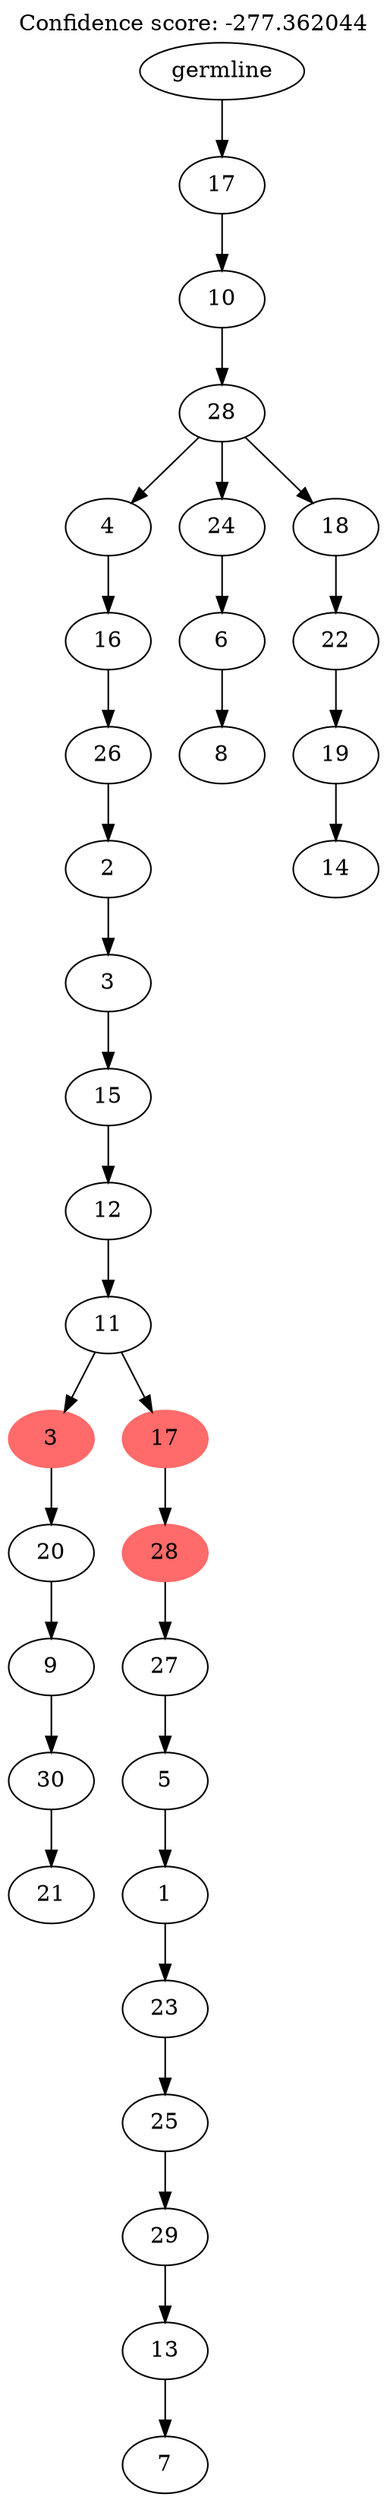 digraph g {
	"32" -> "33";
	"33" [label="21"];
	"31" -> "32";
	"32" [label="30"];
	"30" -> "31";
	"31" [label="9"];
	"29" -> "30";
	"30" [label="20"];
	"27" -> "28";
	"28" [label="7"];
	"26" -> "27";
	"27" [label="13"];
	"25" -> "26";
	"26" [label="29"];
	"24" -> "25";
	"25" [label="25"];
	"23" -> "24";
	"24" [label="23"];
	"22" -> "23";
	"23" [label="1"];
	"21" -> "22";
	"22" [label="5"];
	"20" -> "21";
	"21" [label="27"];
	"19" -> "20";
	"20" [color=indianred1, style=filled, label="28"];
	"18" -> "19";
	"19" [color=indianred1, style=filled, label="17"];
	"18" -> "29";
	"29" [color=indianred1, style=filled, label="3"];
	"17" -> "18";
	"18" [label="11"];
	"16" -> "17";
	"17" [label="12"];
	"15" -> "16";
	"16" [label="15"];
	"14" -> "15";
	"15" [label="3"];
	"13" -> "14";
	"14" [label="2"];
	"12" -> "13";
	"13" [label="26"];
	"11" -> "12";
	"12" [label="16"];
	"9" -> "10";
	"10" [label="8"];
	"8" -> "9";
	"9" [label="6"];
	"6" -> "7";
	"7" [label="14"];
	"5" -> "6";
	"6" [label="19"];
	"4" -> "5";
	"5" [label="22"];
	"3" -> "4";
	"4" [label="18"];
	"3" -> "8";
	"8" [label="24"];
	"3" -> "11";
	"11" [label="4"];
	"2" -> "3";
	"3" [label="28"];
	"1" -> "2";
	"2" [label="10"];
	"0" -> "1";
	"1" [label="17"];
	"0" [label="germline"];
	labelloc="t";
	label="Confidence score: -277.362044";
}
